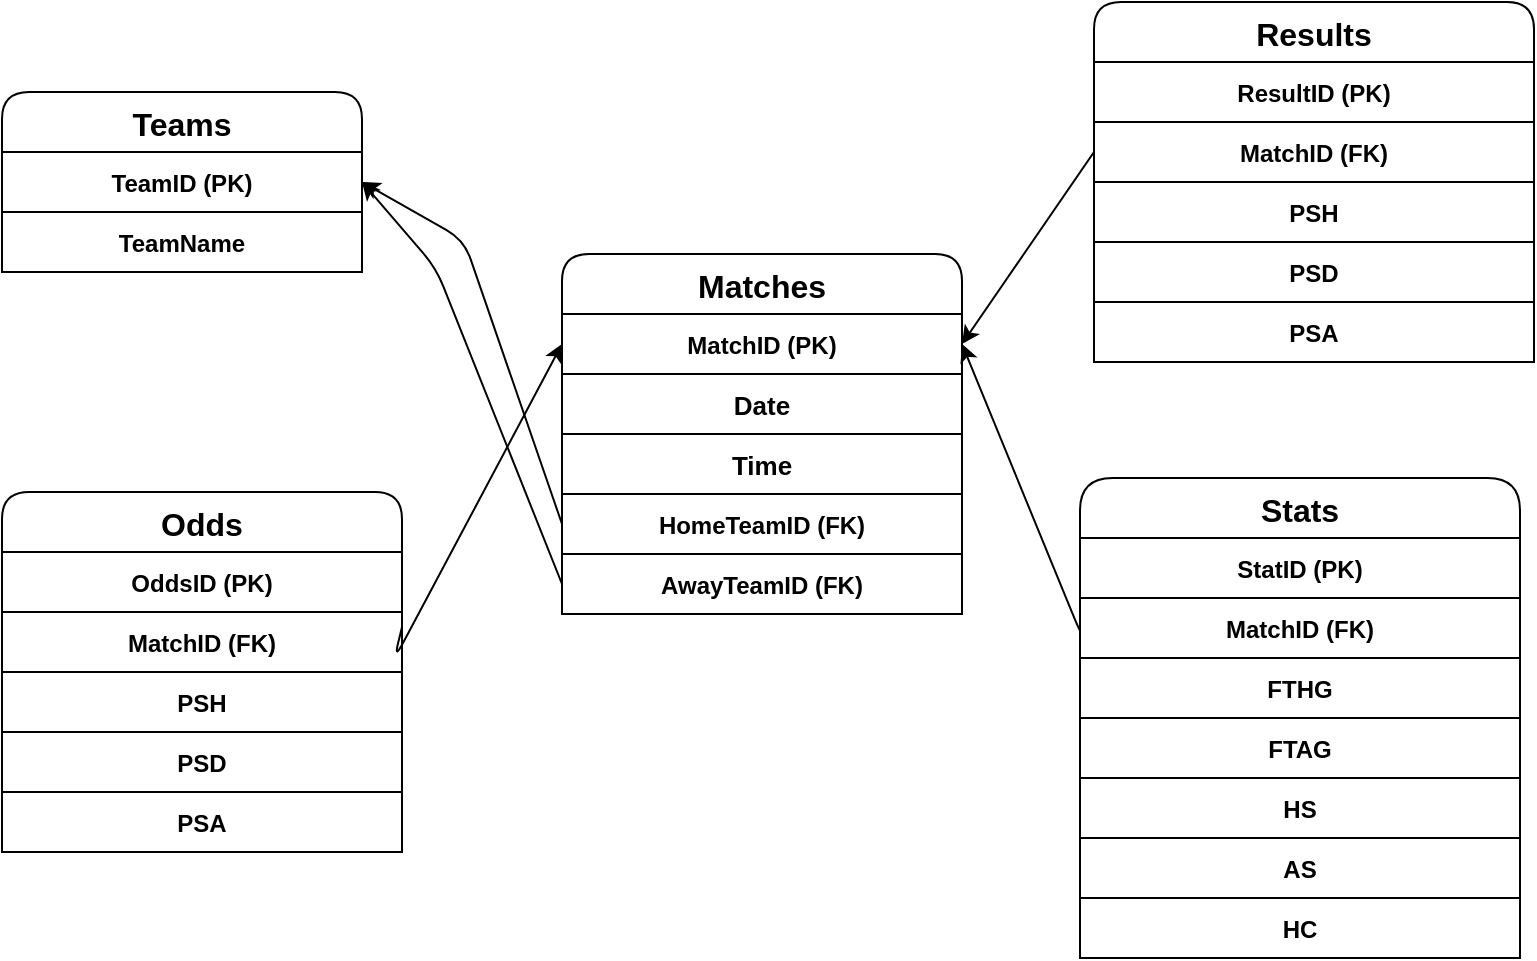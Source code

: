 <mxfile>
    <diagram name="Page-1" id="schema">
        <mxGraphModel dx="763" dy="586" grid="1" gridSize="7" guides="1" tooltips="1" connect="1" arrows="1" fold="1" page="1" pageScale="1" pageWidth="850" pageHeight="1100" math="0" shadow="0">
            <root>
                <mxCell id="0"/>
                <mxCell id="1" parent="0"/>
                <mxCell id="teams" value="Teams" style="shape=table;startSize=30;container=1;collapsible=0;rounded=1;fontStyle=1;fontSize=16;" parent="1" vertex="1">
                    <mxGeometry x="42" y="199" width="180" height="90" as="geometry"/>
                </mxCell>
                <mxCell id="team1" value="TeamID (PK)" style="fontStyle=1" parent="teams" vertex="1">
                    <mxGeometry y="30" width="180" height="30" as="geometry"/>
                </mxCell>
                <mxCell id="team2" value="TeamName" style="fontStyle=1" parent="teams" vertex="1">
                    <mxGeometry y="60" width="180" height="30" as="geometry"/>
                </mxCell>
                <mxCell id="matches" value="Matches" style="shape=table;startSize=30;container=1;collapsible=0;swimlaneFillColor=none;rounded=1;fontStyle=1;fontSize=16;" parent="1" vertex="1">
                    <mxGeometry x="322" y="280" width="200" height="180" as="geometry"/>
                </mxCell>
                <mxCell id="match1" value="MatchID (PK)" style="fontStyle=1" parent="matches" vertex="1">
                    <mxGeometry y="30" width="200" height="30" as="geometry"/>
                </mxCell>
                <mxCell id="match2" value="Date" style="fontStyle=1;fontSize=13;" parent="matches" vertex="1">
                    <mxGeometry y="60" width="200" height="30" as="geometry"/>
                </mxCell>
                <mxCell id="match3" value="Time" style="fontStyle=1;fontSize=13;" parent="matches" vertex="1">
                    <mxGeometry y="90" width="200" height="30" as="geometry"/>
                </mxCell>
                <mxCell id="match4" value="HomeTeamID (FK)" style="fontStyle=1" parent="matches" vertex="1">
                    <mxGeometry y="120" width="200" height="30" as="geometry"/>
                </mxCell>
                <mxCell id="match5" value="AwayTeamID (FK)" style="fontStyle=1" parent="matches" vertex="1">
                    <mxGeometry y="150" width="200" height="30" as="geometry"/>
                </mxCell>
                <mxCell id="stats" value="Stats" style="shape=table;startSize=30;container=1;collapsible=0;rounded=1;arcSize=18;fontStyle=1;fontSize=16;" parent="1" vertex="1">
                    <mxGeometry x="581" y="392" width="220" height="240" as="geometry"/>
                </mxCell>
                <mxCell id="stat1" value="StatID (PK)" style="fontStyle=1" parent="stats" vertex="1">
                    <mxGeometry y="30" width="220" height="30" as="geometry"/>
                </mxCell>
                <mxCell id="stat2" value="MatchID (FK)" style="fontStyle=1" parent="stats" vertex="1">
                    <mxGeometry y="60" width="220" height="30" as="geometry"/>
                </mxCell>
                <mxCell id="stat3" value="FTHG" style="fontStyle=1" parent="stats" vertex="1">
                    <mxGeometry y="90" width="220" height="30" as="geometry"/>
                </mxCell>
                <mxCell id="stat4" value="FTAG" style="fontStyle=1" parent="stats" vertex="1">
                    <mxGeometry y="120" width="220" height="30" as="geometry"/>
                </mxCell>
                <mxCell id="stat5" value="HS" style="fontStyle=1" parent="stats" vertex="1">
                    <mxGeometry y="150" width="220" height="30" as="geometry"/>
                </mxCell>
                <mxCell id="stat6" value="AS" style="fontStyle=1" parent="stats" vertex="1">
                    <mxGeometry y="180" width="220" height="30" as="geometry"/>
                </mxCell>
                <mxCell id="stat7" value="HC" style="rounded=0;fontStyle=1" parent="stats" vertex="1">
                    <mxGeometry y="210" width="220" height="30" as="geometry"/>
                </mxCell>
                <mxCell id="odds" value="Odds" style="shape=table;startSize=30;container=1;collapsible=0;rounded=1;fontSize=16;fontStyle=1" parent="1" vertex="1">
                    <mxGeometry x="42" y="399" width="200" height="180" as="geometry"/>
                </mxCell>
                <mxCell id="odds1" value="OddsID (PK)" style="fontStyle=1" parent="odds" vertex="1">
                    <mxGeometry y="30" width="200" height="30" as="geometry"/>
                </mxCell>
                <mxCell id="odds2" value="MatchID (FK)" style="fontStyle=1" parent="odds" vertex="1">
                    <mxGeometry y="60" width="200" height="30" as="geometry"/>
                </mxCell>
                <mxCell id="odds3" value="PSH" style="fontStyle=1" parent="odds" vertex="1">
                    <mxGeometry y="90" width="200" height="30" as="geometry"/>
                </mxCell>
                <mxCell id="odds4" value="PSD" style="fontStyle=1" parent="odds" vertex="1">
                    <mxGeometry y="120" width="200" height="30" as="geometry"/>
                </mxCell>
                <mxCell id="odds5" value="PSA" style="fontStyle=1" parent="odds" vertex="1">
                    <mxGeometry y="150" width="200" height="30" as="geometry"/>
                </mxCell>
                <mxCell id="results" value="Results" style="shape=table;startSize=30;container=1;collapsible=0;rounded=1;fontSize=16;fontStyle=1" parent="1" vertex="1">
                    <mxGeometry x="588" y="154" width="220" height="180" as="geometry"/>
                </mxCell>
                <mxCell id="result1" value="ResultID (PK)" style="fontStyle=1" parent="results" vertex="1">
                    <mxGeometry y="30" width="220" height="30" as="geometry"/>
                </mxCell>
                <mxCell id="result2" value="MatchID (FK)" style="fontStyle=1" parent="results" vertex="1">
                    <mxGeometry y="60" width="220" height="30" as="geometry"/>
                </mxCell>
                <mxCell id="result3" value="PSH" style="fontStyle=1" parent="results" vertex="1">
                    <mxGeometry y="90" width="220" height="30" as="geometry"/>
                </mxCell>
                <mxCell id="result4" value="PSD" style="fontStyle=1" parent="results" vertex="1">
                    <mxGeometry y="120" width="220" height="30" as="geometry"/>
                </mxCell>
                <mxCell id="result5" value="PSA" style="fontStyle=1" parent="results" vertex="1">
                    <mxGeometry y="150" width="220" height="30" as="geometry"/>
                </mxCell>
                <mxCell id="8" value="" style="endArrow=classic;html=1;exitX=0;exitY=0.5;exitDx=0;exitDy=0;entryX=1;entryY=0.25;entryDx=0;entryDy=0;" parent="1" source="result2" target="matches" edge="1">
                    <mxGeometry width="50" height="50" relative="1" as="geometry">
                        <mxPoint x="378" y="364" as="sourcePoint"/>
                        <mxPoint x="546" y="91" as="targetPoint"/>
                        <Array as="points"/>
                    </mxGeometry>
                </mxCell>
                <mxCell id="15" value="" style="endArrow=classic;html=1;entryX=1;entryY=0.5;entryDx=0;entryDy=0;exitX=0;exitY=0.5;exitDx=0;exitDy=0;" parent="1" source="match4" target="teams" edge="1">
                    <mxGeometry width="50" height="50" relative="1" as="geometry">
                        <mxPoint x="294" y="512" as="sourcePoint"/>
                        <mxPoint x="301" y="588" as="targetPoint"/>
                        <Array as="points">
                            <mxPoint x="273" y="273"/>
                        </Array>
                    </mxGeometry>
                </mxCell>
                <mxCell id="16" value="" style="endArrow=classic;html=1;exitX=0;exitY=0.5;exitDx=0;exitDy=0;entryX=1;entryY=0.5;entryDx=0;entryDy=0;" parent="1" source="match5" target="team1" edge="1">
                    <mxGeometry width="50" height="50" relative="1" as="geometry">
                        <mxPoint x="388" y="520" as="sourcePoint"/>
                        <mxPoint x="245" y="616" as="targetPoint"/>
                        <Array as="points">
                            <mxPoint x="259" y="287"/>
                        </Array>
                    </mxGeometry>
                </mxCell>
                <mxCell id="17" value="" style="endArrow=classic;html=1;exitX=0;exitY=0.5;exitDx=0;exitDy=0;entryX=1;entryY=0.25;entryDx=0;entryDy=0;" parent="1" source="stat2" target="matches" edge="1">
                    <mxGeometry width="50" height="50" relative="1" as="geometry">
                        <mxPoint x="294" y="512" as="sourcePoint"/>
                        <mxPoint x="344" y="462" as="targetPoint"/>
                        <Array as="points">
                            <mxPoint x="581" y="469"/>
                        </Array>
                    </mxGeometry>
                </mxCell>
                <mxCell id="18" value="" style="endArrow=classic;html=1;exitX=1;exitY=0.25;exitDx=0;exitDy=0;entryX=0;entryY=0.25;entryDx=0;entryDy=0;" parent="1" source="odds2" target="matches" edge="1">
                    <mxGeometry width="50" height="50" relative="1" as="geometry">
                        <mxPoint x="357" y="721" as="sourcePoint"/>
                        <mxPoint x="427" y="602" as="targetPoint"/>
                        <Array as="points">
                            <mxPoint x="238" y="483"/>
                        </Array>
                    </mxGeometry>
                </mxCell>
            </root>
        </mxGraphModel>
    </diagram>
</mxfile>